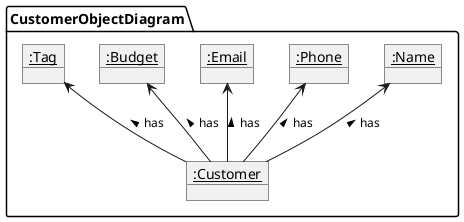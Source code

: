 @startuml
skinparam ActivityFontSize 15
skinparam ArrowFontSize 12

package CustomerObjectDiagram {
    Object "<u>:Customer" as Customer {
    }

    Object "<u>:Name" as Name {
    }
    Object "<u>:Phone" as Phone {
    }
    Object "<u>:Email" as Email {
    }
    Object "<u>:Budget" as Budget {
    }
    Object "<u>:Tag" as Tag {
    }
}

Name <-- Customer : has <
Phone <-- Customer : has <
Email <-- Customer : has <
Budget <-- Customer : has <
Tag <-- Customer : has <

@enduml
